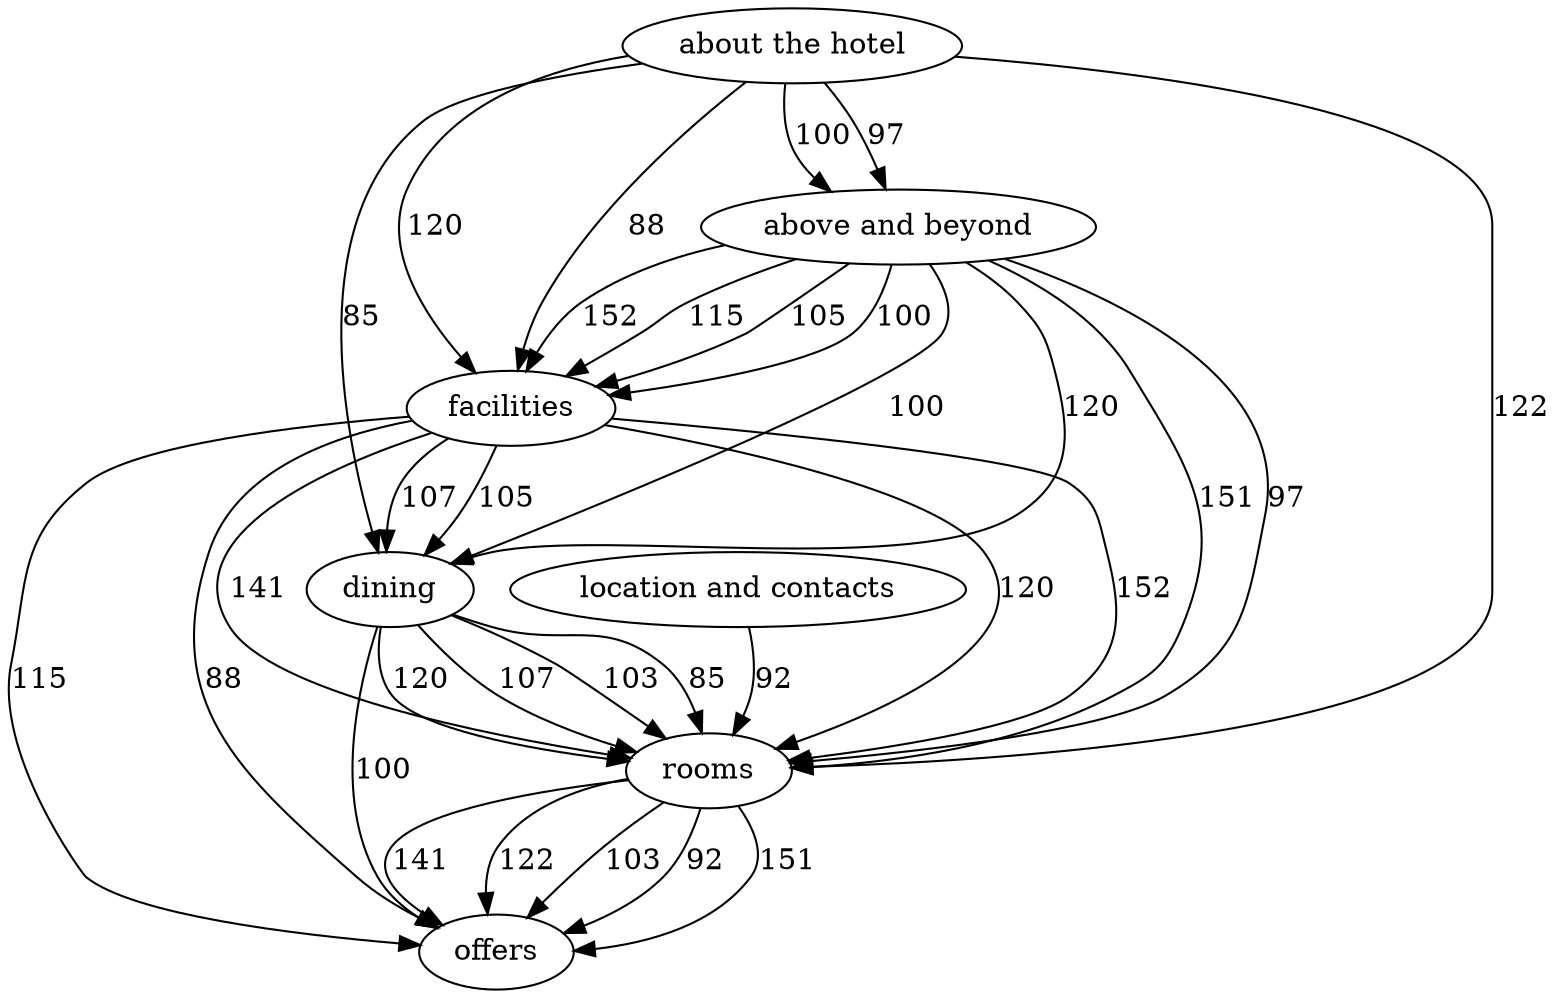 digraph "" {
layout="dot";
facilities;
"about the hotel";
dining;
offers;
rooms;
"above and beyond";
"location and contacts";
facilities -> dining  [key=0, label=107, weight=107];
facilities -> dining  [key=1, label=105, weight=105];
facilities -> offers  [key=0, label=115, weight=115];
facilities -> offers  [key=1, label=88, weight=88];
facilities -> rooms  [key=0, label=152, weight=152];
facilities -> rooms  [key=1, label=141, weight=141];
facilities -> rooms  [key=2, label=120, weight=120];
"about the hotel" -> dining  [key=0, label=85, weight=85];
"about the hotel" -> facilities  [key=0, label=120, weight=120];
"about the hotel" -> facilities  [key=1, label=88, weight=88];
"about the hotel" -> rooms  [key=0, label=122, weight=122];
"about the hotel" -> "above and beyond"  [key=0, label=100, weight=100];
"about the hotel" -> "above and beyond"  [key=1, label=97, weight=97];
dining -> offers  [key=0, label=100, weight=100];
dining -> rooms  [key=0, label=120, weight=120];
dining -> rooms  [key=1, label=107, weight=107];
dining -> rooms  [key=2, label=103, weight=103];
dining -> rooms  [key=3, label=85, weight=85];
rooms -> offers  [key=0, label=151, weight=151];
rooms -> offers  [key=1, label=141, weight=141];
rooms -> offers  [key=2, label=122, weight=122];
rooms -> offers  [key=3, label=103, weight=103];
rooms -> offers  [key=4, label=92, weight=92];
"above and beyond" -> facilities  [key=0, label=152, weight=152];
"above and beyond" -> facilities  [key=1, label=115, weight=115];
"above and beyond" -> facilities  [key=2, label=105, weight=105];
"above and beyond" -> facilities  [key=3, label=100, weight=100];
"above and beyond" -> rooms  [key=0, label=151, weight=151];
"above and beyond" -> rooms  [key=1, label=97, weight=97];
"above and beyond" -> dining  [key=0, label=120, weight=120];
"above and beyond" -> dining  [key=1, label=100, weight=100];
"location and contacts" -> rooms  [key=0, label=92, weight=92];
}
